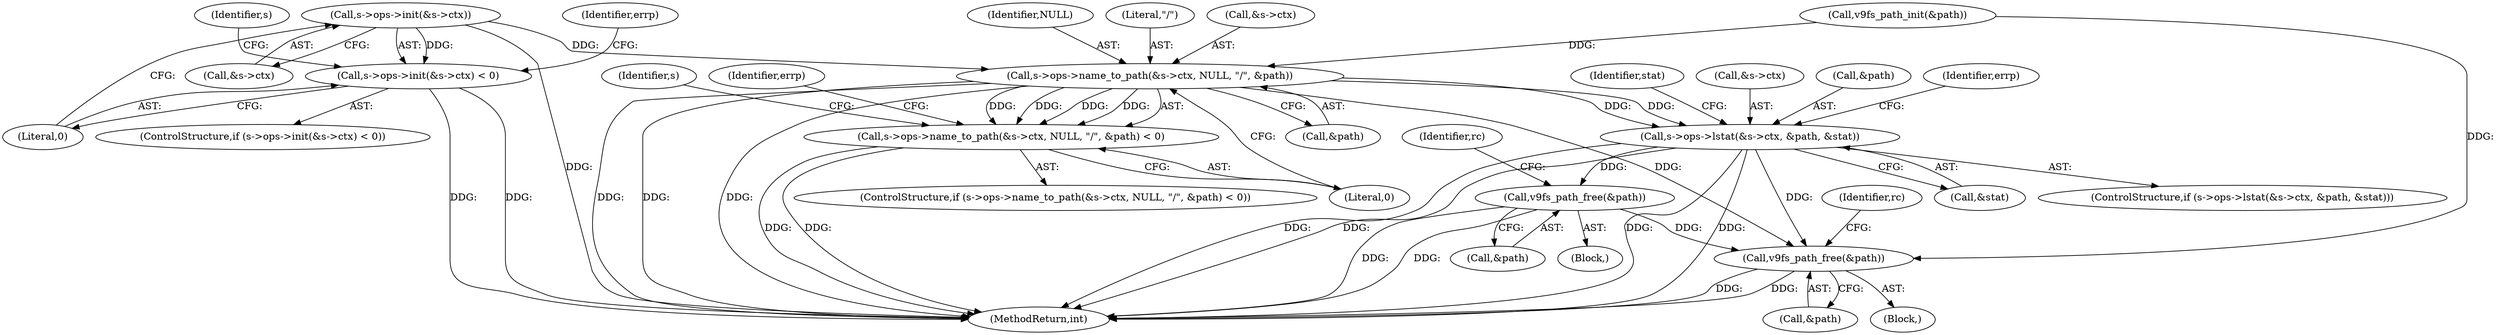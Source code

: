 digraph "0_qemu_4774718e5c194026ba5ee7a28d9be49be3080e42@pointer" {
"1000317" [label="(Call,s->ops->init(&s->ctx))"];
"1000316" [label="(Call,s->ops->init(&s->ctx) < 0)"];
"1000340" [label="(Call,s->ops->name_to_path(&s->ctx, NULL, \"/\", &path))"];
"1000339" [label="(Call,s->ops->name_to_path(&s->ctx, NULL, \"/\", &path) < 0)"];
"1000358" [label="(Call,s->ops->lstat(&s->ctx, &path, &stat))"];
"1000390" [label="(Call,v9fs_path_free(&path))"];
"1000410" [label="(Call,v9fs_path_free(&path))"];
"1000325" [label="(Identifier,errp)"];
"1000316" [label="(Call,s->ops->init(&s->ctx) < 0)"];
"1000315" [label="(ControlStructure,if (s->ops->init(&s->ctx) < 0))"];
"1000345" [label="(Identifier,NULL)"];
"1000349" [label="(Literal,0)"];
"1000411" [label="(Call,&path)"];
"1000380" [label="(Identifier,stat)"];
"1000414" [label="(Identifier,rc)"];
"1000340" [label="(Call,s->ops->name_to_path(&s->ctx, NULL, \"/\", &path))"];
"1000359" [label="(Call,&s->ctx)"];
"1000390" [label="(Call,v9fs_path_free(&path))"];
"1000346" [label="(Literal,\"/\")"];
"1000391" [label="(Call,&path)"];
"1000341" [label="(Call,&s->ctx)"];
"1000410" [label="(Call,v9fs_path_free(&path))"];
"1000107" [label="(Block,)"];
"1000322" [label="(Literal,0)"];
"1000347" [label="(Call,&path)"];
"1000338" [label="(ControlStructure,if (s->ops->name_to_path(&s->ctx, NULL, \"/\", &path) < 0))"];
"1000399" [label="(Block,)"];
"1000358" [label="(Call,s->ops->lstat(&s->ctx, &path, &stat))"];
"1000365" [label="(Call,&stat)"];
"1000176" [label="(Call,v9fs_path_init(&path))"];
"1000343" [label="(Identifier,s)"];
"1000357" [label="(ControlStructure,if (s->ops->lstat(&s->ctx, &path, &stat)))"];
"1000361" [label="(Identifier,s)"];
"1000317" [label="(Call,s->ops->init(&s->ctx))"];
"1000339" [label="(Call,s->ops->name_to_path(&s->ctx, NULL, \"/\", &path) < 0)"];
"1000415" [label="(MethodReturn,int)"];
"1000394" [label="(Identifier,rc)"];
"1000352" [label="(Identifier,errp)"];
"1000363" [label="(Call,&path)"];
"1000318" [label="(Call,&s->ctx)"];
"1000369" [label="(Identifier,errp)"];
"1000317" -> "1000316"  [label="AST: "];
"1000317" -> "1000318"  [label="CFG: "];
"1000318" -> "1000317"  [label="AST: "];
"1000322" -> "1000317"  [label="CFG: "];
"1000317" -> "1000415"  [label="DDG: "];
"1000317" -> "1000316"  [label="DDG: "];
"1000317" -> "1000340"  [label="DDG: "];
"1000316" -> "1000315"  [label="AST: "];
"1000316" -> "1000322"  [label="CFG: "];
"1000322" -> "1000316"  [label="AST: "];
"1000325" -> "1000316"  [label="CFG: "];
"1000343" -> "1000316"  [label="CFG: "];
"1000316" -> "1000415"  [label="DDG: "];
"1000316" -> "1000415"  [label="DDG: "];
"1000340" -> "1000339"  [label="AST: "];
"1000340" -> "1000347"  [label="CFG: "];
"1000341" -> "1000340"  [label="AST: "];
"1000345" -> "1000340"  [label="AST: "];
"1000346" -> "1000340"  [label="AST: "];
"1000347" -> "1000340"  [label="AST: "];
"1000349" -> "1000340"  [label="CFG: "];
"1000340" -> "1000415"  [label="DDG: "];
"1000340" -> "1000415"  [label="DDG: "];
"1000340" -> "1000415"  [label="DDG: "];
"1000340" -> "1000339"  [label="DDG: "];
"1000340" -> "1000339"  [label="DDG: "];
"1000340" -> "1000339"  [label="DDG: "];
"1000340" -> "1000339"  [label="DDG: "];
"1000176" -> "1000340"  [label="DDG: "];
"1000340" -> "1000358"  [label="DDG: "];
"1000340" -> "1000358"  [label="DDG: "];
"1000340" -> "1000410"  [label="DDG: "];
"1000339" -> "1000338"  [label="AST: "];
"1000339" -> "1000349"  [label="CFG: "];
"1000349" -> "1000339"  [label="AST: "];
"1000352" -> "1000339"  [label="CFG: "];
"1000361" -> "1000339"  [label="CFG: "];
"1000339" -> "1000415"  [label="DDG: "];
"1000339" -> "1000415"  [label="DDG: "];
"1000358" -> "1000357"  [label="AST: "];
"1000358" -> "1000365"  [label="CFG: "];
"1000359" -> "1000358"  [label="AST: "];
"1000363" -> "1000358"  [label="AST: "];
"1000365" -> "1000358"  [label="AST: "];
"1000369" -> "1000358"  [label="CFG: "];
"1000380" -> "1000358"  [label="CFG: "];
"1000358" -> "1000415"  [label="DDG: "];
"1000358" -> "1000415"  [label="DDG: "];
"1000358" -> "1000415"  [label="DDG: "];
"1000358" -> "1000415"  [label="DDG: "];
"1000358" -> "1000390"  [label="DDG: "];
"1000358" -> "1000410"  [label="DDG: "];
"1000390" -> "1000107"  [label="AST: "];
"1000390" -> "1000391"  [label="CFG: "];
"1000391" -> "1000390"  [label="AST: "];
"1000394" -> "1000390"  [label="CFG: "];
"1000390" -> "1000415"  [label="DDG: "];
"1000390" -> "1000415"  [label="DDG: "];
"1000390" -> "1000410"  [label="DDG: "];
"1000410" -> "1000399"  [label="AST: "];
"1000410" -> "1000411"  [label="CFG: "];
"1000411" -> "1000410"  [label="AST: "];
"1000414" -> "1000410"  [label="CFG: "];
"1000410" -> "1000415"  [label="DDG: "];
"1000410" -> "1000415"  [label="DDG: "];
"1000176" -> "1000410"  [label="DDG: "];
}
